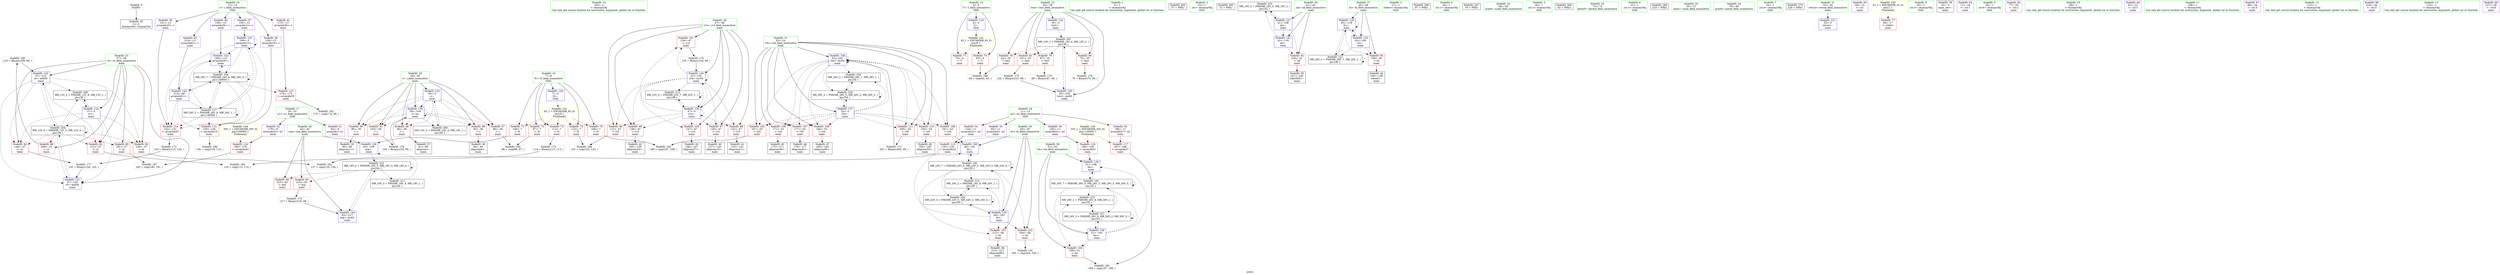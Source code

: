 digraph "SVFG" {
	label="SVFG";

	Node0x562cc127c0b0 [shape=record,color=grey,label="{NodeID: 0\nNullPtr}"];
	Node0x562cc127c0b0 -> Node0x562cc12a01e0[style=solid];
	Node0x562cc12a9d90 [shape=record,color=grey,label="{NodeID: 180\n210 = Binary(209, 69, )\n}"];
	Node0x562cc12a9d90 -> Node0x562cc12a79a0[style=solid];
	Node0x562cc12a0d70 [shape=record,color=red,label="{NodeID: 97\n126\<--47\n\<--i14\nmain\n}"];
	Node0x562cc12a0d70 -> Node0x562cc12a0620[style=solid];
	Node0x562cc127f880 [shape=record,color=green,label="{NodeID: 14\n163\<--1\n\<--dummyObj\nCan only get source location for instruction, argument, global var or function.}"];
	Node0x562cc12a18d0 [shape=record,color=red,label="{NodeID: 111\n200\<--53\n\<--i34\nmain\n}"];
	Node0x562cc12a18d0 -> Node0x562cc12a9010[style=solid];
	Node0x562cc129fd80 [shape=record,color=green,label="{NodeID: 28\n47\<--48\ni14\<--i14_field_insensitive\nmain\n}"];
	Node0x562cc129fd80 -> Node0x562cc12a0ca0[style=solid];
	Node0x562cc129fd80 -> Node0x562cc12a0d70[style=solid];
	Node0x562cc129fd80 -> Node0x562cc12a0e40[style=solid];
	Node0x562cc129fd80 -> Node0x562cc12a0f10[style=solid];
	Node0x562cc129fd80 -> Node0x562cc12a0fe0[style=solid];
	Node0x562cc129fd80 -> Node0x562cc12a10b0[style=solid];
	Node0x562cc129fd80 -> Node0x562cc12a6fe0[style=solid];
	Node0x562cc129fd80 -> Node0x562cc12a7320[style=solid];
	Node0x562cc12b7060 [shape=record,color=black,label="{NodeID: 208\nMR_12V_2 = PHI(MR_12V_8, MR_12V_1, )\npts\{38 \}\n}"];
	Node0x562cc12b7060 -> Node0x562cc12a6a30[style=dashed];
	Node0x562cc12a6bd0 [shape=record,color=blue,label="{NodeID: 125\n100\<--5\narrayidx12\<--\nmain\n}"];
	Node0x562cc12a6bd0 -> Node0x562cc12a19a0[style=dashed];
	Node0x562cc12a6bd0 -> Node0x562cc12a1b40[style=dashed];
	Node0x562cc12a6bd0 -> Node0x562cc12a6bd0[style=dashed];
	Node0x562cc12a6bd0 -> Node0x562cc12a7180[style=dashed];
	Node0x562cc12a6bd0 -> Node0x562cc12b6660[style=dashed];
	Node0x562cc12a6bd0 -> Node0x562cc12ba160[style=dashed];
	Node0x562cc12a07c0 [shape=record,color=black,label="{NodeID: 42\n140\<--139\nidxprom24\<--\nmain\n}"];
	Node0x562cc12a7730 [shape=record,color=blue,label="{NodeID: 139\n51\<--196\nbn\<--\nmain\n}"];
	Node0x562cc12a7730 -> Node0x562cc12b2560[style=dashed];
	Node0x562cc12a2340 [shape=record,color=purple,label="{NodeID: 56\n195\<--11\narrayidx51\<--a2\nmain\n}"];
	Node0x562cc12a2340 -> Node0x562cc12a65c0[style=solid];
	Node0x562cc12a2ea0 [shape=record,color=red,label="{NodeID: 70\n63\<--4\n\<--T\nmain\n}"];
	Node0x562cc12a2ea0 -> Node0x562cc12aa990[style=solid];
	Node0x562cc12a3a00 [shape=record,color=red,label="{NodeID: 84\n144\<--37\n\<--st\nmain\n}"];
	Node0x562cc12a3a00 -> Node0x562cc12a9910[style=solid];
	Node0x562cc129f960 [shape=record,color=green,label="{NodeID: 1\n5\<--1\n\<--dummyObj\nCan only get source location for instruction, argument, global var or function.}"];
	Node0x562cc12cdc10 [shape=record,color=black,label="{NodeID: 264\n57 = PHI()\n}"];
	Node0x562cc12a9f10 [shape=record,color=grey,label="{NodeID: 181\n137 = cmp(135, 136, )\n}"];
	Node0x562cc12a0e40 [shape=record,color=red,label="{NodeID: 98\n132\<--47\n\<--i14\nmain\n}"];
	Node0x562cc12a0e40 -> Node0x562cc12a06f0[style=solid];
	Node0x562cc127c840 [shape=record,color=green,label="{NodeID: 15\n4\<--6\nT\<--T_field_insensitive\nGlob }"];
	Node0x562cc127c840 -> Node0x562cc12a2ea0[style=solid];
	Node0x562cc127c840 -> Node0x562cc12a2f70[style=solid];
	Node0x562cc127c840 -> Node0x562cc12a6690[style=solid];
	Node0x562cc12a19a0 [shape=record,color=red,label="{NodeID: 112\n129\<--128\n\<--arrayidx19\nmain\n}"];
	Node0x562cc12a19a0 -> Node0x562cc12aa690[style=solid];
	Node0x562cc129fe10 [shape=record,color=green,label="{NodeID: 29\n49\<--50\nbi\<--bi_field_insensitive\nmain\n}"];
	Node0x562cc129fe10 -> Node0x562cc12a1180[style=solid];
	Node0x562cc129fe10 -> Node0x562cc12a1250[style=solid];
	Node0x562cc129fe10 -> Node0x562cc12a73f0[style=solid];
	Node0x562cc129fe10 -> Node0x562cc12a7660[style=solid];
	Node0x562cc12b7560 [shape=record,color=black,label="{NodeID: 209\nMR_14V_2 = PHI(MR_14V_4, MR_14V_1, )\npts\{40 \}\n}"];
	Node0x562cc12b7560 -> Node0x562cc12a6b00[style=dashed];
	Node0x562cc12a6ca0 [shape=record,color=blue,label="{NodeID: 126\n39\<--104\ni\<--inc\nmain\n}"];
	Node0x562cc12a6ca0 -> Node0x562cc12a3c70[style=dashed];
	Node0x562cc12a6ca0 -> Node0x562cc12a3d40[style=dashed];
	Node0x562cc12a6ca0 -> Node0x562cc12a3e10[style=dashed];
	Node0x562cc12a6ca0 -> Node0x562cc12a3ee0[style=dashed];
	Node0x562cc12a6ca0 -> Node0x562cc12a3fb0[style=dashed];
	Node0x562cc12a6ca0 -> Node0x562cc12a6ca0[style=dashed];
	Node0x562cc12a6ca0 -> Node0x562cc12b7560[style=dashed];
	Node0x562cc12a0890 [shape=record,color=black,label="{NodeID: 43\n148\<--147\nidxprom27\<--\nmain\n}"];
	Node0x562cc12bbf60 [shape=record,color=black,label="{NodeID: 223\nMR_18V_4 = PHI(MR_18V_5, MR_18V_3, MR_18V_4, )\npts\{44 \}\n}"];
	Node0x562cc12bbf60 -> Node0x562cc12a4150[style=dashed];
	Node0x562cc12bbf60 -> Node0x562cc12a4220[style=dashed];
	Node0x562cc12bbf60 -> Node0x562cc12a7b40[style=dashed];
	Node0x562cc12bbf60 -> Node0x562cc12b7f60[style=dashed];
	Node0x562cc12bbf60 -> Node0x562cc12bbf60[style=dashed];
	Node0x562cc12a7800 [shape=record,color=blue,label="{NodeID: 140\n53\<--201\ni34\<--inc54\nmain\n}"];
	Node0x562cc12a7800 -> Node0x562cc12a13f0[style=dashed];
	Node0x562cc12a7800 -> Node0x562cc12a14c0[style=dashed];
	Node0x562cc12a7800 -> Node0x562cc12a1590[style=dashed];
	Node0x562cc12a7800 -> Node0x562cc12a1660[style=dashed];
	Node0x562cc12a7800 -> Node0x562cc12a1730[style=dashed];
	Node0x562cc12a7800 -> Node0x562cc12a1800[style=dashed];
	Node0x562cc12a7800 -> Node0x562cc12a18d0[style=dashed];
	Node0x562cc12a7800 -> Node0x562cc12a7800[style=dashed];
	Node0x562cc12a7800 -> Node0x562cc12b9c60[style=dashed];
	Node0x562cc12a7800 -> Node0x562cc12bd860[style=dashed];
	Node0x562cc12a2410 [shape=record,color=purple,label="{NodeID: 57\n100\<--13\narrayidx12\<--r\nmain\n}"];
	Node0x562cc12a2410 -> Node0x562cc12a6bd0[style=solid];
	Node0x562cc12a2f70 [shape=record,color=red,label="{NodeID: 71\n70\<--4\n\<--T\nmain\n}"];
	Node0x562cc12a3ad0 [shape=record,color=red,label="{NodeID: 85\n181\<--37\n\<--st\nmain\n}"];
	Node0x562cc12a3ad0 -> Node0x562cc12aa810[style=solid];
	Node0x562cc1280d70 [shape=record,color=green,label="{NodeID: 2\n15\<--1\n.str\<--dummyObj\nGlob }"];
	Node0x562cc12cdd10 [shape=record,color=black,label="{NodeID: 265\n72 = PHI()\n}"];
	Node0x562cc12aa090 [shape=record,color=grey,label="{NodeID: 182\n175 = cmp(174, 69, )\n}"];
	Node0x562cc12a0f10 [shape=record,color=red,label="{NodeID: 99\n139\<--47\n\<--i14\nmain\n}"];
	Node0x562cc12a0f10 -> Node0x562cc12a07c0[style=solid];
	Node0x562cc127c910 [shape=record,color=green,label="{NodeID: 16\n7\<--8\nN\<--N_field_insensitive\nGlob }"];
	Node0x562cc127c910 -> Node0x562cc12a3040[style=solid];
	Node0x562cc127c910 -> Node0x562cc12a3110[style=solid];
	Node0x562cc127c910 -> Node0x562cc12a31e0[style=solid];
	Node0x562cc127c910 -> Node0x562cc12a32b0[style=solid];
	Node0x562cc127c910 -> Node0x562cc12a3380[style=solid];
	Node0x562cc127c910 -> Node0x562cc12a6790[style=solid];
	Node0x562cc12a1a70 [shape=record,color=red,label="{NodeID: 113\n135\<--134\n\<--arrayidx22\nmain\n}"];
	Node0x562cc12a1a70 -> Node0x562cc12a9f10[style=solid];
	Node0x562cc129fea0 [shape=record,color=green,label="{NodeID: 30\n51\<--52\nbn\<--bn_field_insensitive\nmain\n}"];
	Node0x562cc129fea0 -> Node0x562cc12a1320[style=solid];
	Node0x562cc129fea0 -> Node0x562cc12a74c0[style=solid];
	Node0x562cc129fea0 -> Node0x562cc12a7730[style=solid];
	Node0x562cc12b7a60 [shape=record,color=black,label="{NodeID: 210\nMR_16V_2 = PHI(MR_16V_5, MR_16V_1, )\npts\{42 \}\n}"];
	Node0x562cc12b7a60 -> Node0x562cc12a6d70[style=dashed];
	Node0x562cc12a6d70 [shape=record,color=blue,label="{NodeID: 127\n41\<--108\nok\<--\nmain\n}"];
	Node0x562cc12a6d70 -> Node0x562cc12a4080[style=dashed];
	Node0x562cc12a6d70 -> Node0x562cc12a78d0[style=dashed];
	Node0x562cc12a6d70 -> Node0x562cc12b7a60[style=dashed];
	Node0x562cc12a0960 [shape=record,color=black,label="{NodeID: 44\n159\<--158\ntobool\<--\nmain\n}"];
	Node0x562cc12a78d0 [shape=record,color=blue,label="{NodeID: 141\n41\<--119\nok\<--\nmain\n}"];
	Node0x562cc12a78d0 -> Node0x562cc12a4080[style=dashed];
	Node0x562cc12a78d0 -> Node0x562cc12b7a60[style=dashed];
	Node0x562cc12a24e0 [shape=record,color=purple,label="{NodeID: 58\n128\<--13\narrayidx19\<--r\nmain\n}"];
	Node0x562cc12a24e0 -> Node0x562cc12a19a0[style=solid];
	Node0x562cc12a3040 [shape=record,color=red,label="{NodeID: 72\n87\<--7\n\<--N\nmain\n}"];
	Node0x562cc12a3040 -> Node0x562cc12aa510[style=solid];
	Node0x562cc12a3ba0 [shape=record,color=red,label="{NodeID: 86\n209\<--37\n\<--st\nmain\n}"];
	Node0x562cc12a3ba0 -> Node0x562cc12a9d90[style=solid];
	Node0x562cc1280e00 [shape=record,color=green,label="{NodeID: 3\n17\<--1\nstderr\<--dummyObj\nGlob }"];
	Node0x562cc12cde10 [shape=record,color=black,label="{NodeID: 266\n97 = PHI()\n}"];
	Node0x562cc12aa210 [shape=record,color=grey,label="{NodeID: 183\n169 = cmp(167, 168, )\n}"];
	Node0x562cc12a0fe0 [shape=record,color=red,label="{NodeID: 100\n147\<--47\n\<--i14\nmain\n}"];
	Node0x562cc12a0fe0 -> Node0x562cc12a0890[style=solid];
	Node0x562cc127c9e0 [shape=record,color=green,label="{NodeID: 17\n9\<--10\na1\<--a1_field_insensitive\nGlob }"];
	Node0x562cc127c9e0 -> Node0x562cc12a1f30[style=solid];
	Node0x562cc127c9e0 -> Node0x562cc12a2000[style=solid];
	Node0x562cc12a1b40 [shape=record,color=red,label="{NodeID: 114\n142\<--141\n\<--arrayidx25\nmain\n}"];
	Node0x562cc12a1b40 -> Node0x562cc12a9190[style=solid];
	Node0x562cc129ff30 [shape=record,color=green,label="{NodeID: 31\n53\<--54\ni34\<--i34_field_insensitive\nmain\n}"];
	Node0x562cc129ff30 -> Node0x562cc12a13f0[style=solid];
	Node0x562cc129ff30 -> Node0x562cc12a14c0[style=solid];
	Node0x562cc129ff30 -> Node0x562cc12a1590[style=solid];
	Node0x562cc129ff30 -> Node0x562cc12a1660[style=solid];
	Node0x562cc129ff30 -> Node0x562cc12a1730[style=solid];
	Node0x562cc129ff30 -> Node0x562cc12a1800[style=solid];
	Node0x562cc129ff30 -> Node0x562cc12a18d0[style=solid];
	Node0x562cc129ff30 -> Node0x562cc12a7590[style=solid];
	Node0x562cc129ff30 -> Node0x562cc12a7800[style=solid];
	Node0x562cc12b7f60 [shape=record,color=black,label="{NodeID: 211\nMR_18V_2 = PHI(MR_18V_4, MR_18V_1, )\npts\{44 \}\n}"];
	Node0x562cc12b7f60 -> Node0x562cc12a6e40[style=dashed];
	Node0x562cc12a6e40 [shape=record,color=blue,label="{NodeID: 128\n43\<--109\nerg\<--\nmain\n}"];
	Node0x562cc12a6e40 -> Node0x562cc12bbf60[style=dashed];
	Node0x562cc12a0a30 [shape=record,color=black,label="{NodeID: 45\n172\<--171\nidxprom38\<--\nmain\n}"];
	Node0x562cc12a79a0 [shape=record,color=blue,label="{NodeID: 142\n37\<--210\nst\<--add59\nmain\n}"];
	Node0x562cc12a79a0 -> Node0x562cc12a3860[style=dashed];
	Node0x562cc12a79a0 -> Node0x562cc12a3930[style=dashed];
	Node0x562cc12a79a0 -> Node0x562cc12a3a00[style=dashed];
	Node0x562cc12a79a0 -> Node0x562cc12a70b0[style=dashed];
	Node0x562cc12a79a0 -> Node0x562cc12b5c60[style=dashed];
	Node0x562cc12a79a0 -> Node0x562cc12b7060[style=dashed];
	Node0x562cc12a25b0 [shape=record,color=purple,label="{NodeID: 59\n141\<--13\narrayidx25\<--r\nmain\n}"];
	Node0x562cc12a25b0 -> Node0x562cc12a1b40[style=solid];
	Node0x562cc12a3110 [shape=record,color=red,label="{NodeID: 73\n109\<--7\n\<--N\nmain\n}"];
	Node0x562cc12a3110 -> Node0x562cc12a6e40[style=solid];
	Node0x562cc12a8e90 [shape=record,color=grey,label="{NodeID: 170\n155 = Binary(154, 69, )\n}"];
	Node0x562cc12a8e90 -> Node0x562cc12a7320[style=solid];
	Node0x562cc12a3c70 [shape=record,color=red,label="{NodeID: 87\n86\<--39\n\<--i\nmain\n}"];
	Node0x562cc12a3c70 -> Node0x562cc12aa510[style=solid];
	Node0x562cc127c640 [shape=record,color=green,label="{NodeID: 4\n18\<--1\n.str.1\<--dummyObj\nGlob }"];
	Node0x562cc12ce280 [shape=record,color=black,label="{NodeID: 267\n78 = PHI()\n}"];
	Node0x562cc12aa390 [shape=record,color=grey,label="{NodeID: 184\n116 = cmp(112, 114, )\n}"];
	Node0x562cc12a10b0 [shape=record,color=red,label="{NodeID: 101\n154\<--47\n\<--i14\nmain\n}"];
	Node0x562cc12a10b0 -> Node0x562cc12a8e90[style=solid];
	Node0x562cc1280200 [shape=record,color=green,label="{NodeID: 18\n11\<--12\na2\<--a2_field_insensitive\nGlob }"];
	Node0x562cc1280200 -> Node0x562cc12a20d0[style=solid];
	Node0x562cc1280200 -> Node0x562cc12a21a0[style=solid];
	Node0x562cc1280200 -> Node0x562cc12a2270[style=solid];
	Node0x562cc1280200 -> Node0x562cc12a2340[style=solid];
	Node0x562cc12a1c10 [shape=record,color=red,label="{NodeID: 115\n174\<--173\n\<--arrayidx39\nmain\n}"];
	Node0x562cc12a1c10 -> Node0x562cc12aa090[style=solid];
	Node0x562cc129ffc0 [shape=record,color=green,label="{NodeID: 32\n58\<--59\nscanf\<--scanf_field_insensitive\n}"];
	Node0x562cc12b8460 [shape=record,color=black,label="{NodeID: 212\nMR_20V_2 = PHI(MR_20V_7, MR_20V_1, )\npts\{46 \}\n}"];
	Node0x562cc12b8460 -> Node0x562cc12a6f10[style=dashed];
	Node0x562cc12b8460 -> Node0x562cc12b8460[style=dashed];
	Node0x562cc12a6f10 [shape=record,color=blue,label="{NodeID: 129\n45\<--119\nfo\<--\nmain\n}"];
	Node0x562cc12a6f10 -> Node0x562cc12a42f0[style=dashed];
	Node0x562cc12a6f10 -> Node0x562cc12a6f10[style=dashed];
	Node0x562cc12a6f10 -> Node0x562cc12a7250[style=dashed];
	Node0x562cc12a6f10 -> Node0x562cc12b8460[style=dashed];
	Node0x562cc12a0b00 [shape=record,color=black,label="{NodeID: 46\n178\<--177\nidxprom42\<--\nmain\n}"];
	Node0x562cc12bce60 [shape=record,color=black,label="{NodeID: 226\nMR_24V_3 = PHI(MR_24V_5, MR_24V_2, MR_24V_3, )\npts\{50 \}\n}"];
	Node0x562cc12bce60 -> Node0x562cc12a73f0[style=dashed];
	Node0x562cc12bce60 -> Node0x562cc12b8e60[style=dashed];
	Node0x562cc12bce60 -> Node0x562cc12bce60[style=dashed];
	Node0x562cc12a7a70 [shape=record,color=blue,label="{NodeID: 143\n214\<--69\narrayidx61\<--\nmain\n}"];
	Node0x562cc12a7a70 -> Node0x562cc12a19a0[style=dashed];
	Node0x562cc12a7a70 -> Node0x562cc12a1b40[style=dashed];
	Node0x562cc12a7a70 -> Node0x562cc12a7180[style=dashed];
	Node0x562cc12a7a70 -> Node0x562cc12b6660[style=dashed];
	Node0x562cc12a7a70 -> Node0x562cc12ba160[style=dashed];
	Node0x562cc12a2680 [shape=record,color=purple,label="{NodeID: 60\n149\<--13\narrayidx28\<--r\nmain\n}"];
	Node0x562cc12a2680 -> Node0x562cc12a7180[style=solid];
	Node0x562cc12a31e0 [shape=record,color=red,label="{NodeID: 74\n113\<--7\n\<--N\nmain\n}"];
	Node0x562cc12a31e0 -> Node0x562cc12a9490[style=solid];
	Node0x562cc12a9010 [shape=record,color=grey,label="{NodeID: 171\n201 = Binary(200, 69, )\n}"];
	Node0x562cc12a9010 -> Node0x562cc12a7800[style=solid];
	Node0x562cc12a3d40 [shape=record,color=red,label="{NodeID: 88\n90\<--39\n\<--i\nmain\n}"];
	Node0x562cc12a3d40 -> Node0x562cc12a03b0[style=solid];
	Node0x562cc127c6d0 [shape=record,color=green,label="{NodeID: 5\n20\<--1\n.str.2\<--dummyObj\nGlob }"];
	Node0x562cc12ce380 [shape=record,color=black,label="{NodeID: 268\n82 = PHI()\n}"];
	Node0x562cc12aa510 [shape=record,color=grey,label="{NodeID: 185\n88 = cmp(86, 87, )\n}"];
	Node0x562cc12a1180 [shape=record,color=red,label="{NodeID: 102\n204\<--49\n\<--bi\nmain\n}"];
	Node0x562cc12a1180 -> Node0x562cc12aae10[style=solid];
	Node0x562cc12802d0 [shape=record,color=green,label="{NodeID: 19\n13\<--14\nr\<--r_field_insensitive\nGlob }"];
	Node0x562cc12802d0 -> Node0x562cc12a2410[style=solid];
	Node0x562cc12802d0 -> Node0x562cc12a24e0[style=solid];
	Node0x562cc12802d0 -> Node0x562cc12a25b0[style=solid];
	Node0x562cc12802d0 -> Node0x562cc12a2680[style=solid];
	Node0x562cc12802d0 -> Node0x562cc12a2750[style=solid];
	Node0x562cc12802d0 -> Node0x562cc12a2820[style=solid];
	Node0x562cc12a6420 [shape=record,color=red,label="{NodeID: 116\n180\<--179\n\<--arrayidx43\nmain\n}"];
	Node0x562cc12a6420 -> Node0x562cc12aa810[style=solid];
	Node0x562cc12a0050 [shape=record,color=green,label="{NodeID: 33\n73\<--74\nfprintf\<--fprintf_field_insensitive\n}"];
	Node0x562cc12b8960 [shape=record,color=black,label="{NodeID: 213\nMR_22V_2 = PHI(MR_22V_7, MR_22V_1, )\npts\{48 \}\n}"];
	Node0x562cc12b8960 -> Node0x562cc12a6fe0[style=dashed];
	Node0x562cc12b8960 -> Node0x562cc12b8960[style=dashed];
	Node0x562cc12a6fe0 [shape=record,color=blue,label="{NodeID: 130\n47\<--5\ni14\<--\nmain\n}"];
	Node0x562cc12a6fe0 -> Node0x562cc12a0ca0[style=dashed];
	Node0x562cc12a6fe0 -> Node0x562cc12a0d70[style=dashed];
	Node0x562cc12a6fe0 -> Node0x562cc12a0e40[style=dashed];
	Node0x562cc12a6fe0 -> Node0x562cc12a0f10[style=dashed];
	Node0x562cc12a6fe0 -> Node0x562cc12a0fe0[style=dashed];
	Node0x562cc12a6fe0 -> Node0x562cc12a10b0[style=dashed];
	Node0x562cc12a6fe0 -> Node0x562cc12a6fe0[style=dashed];
	Node0x562cc12a6fe0 -> Node0x562cc12a7320[style=dashed];
	Node0x562cc12a6fe0 -> Node0x562cc12b8960[style=dashed];
	Node0x562cc12a0bd0 [shape=record,color=black,label="{NodeID: 47\n185\<--184\nidxprom46\<--\nmain\n}"];
	Node0x562cc12bd360 [shape=record,color=black,label="{NodeID: 227\nMR_26V_3 = PHI(MR_26V_5, MR_26V_2, MR_26V_3, )\npts\{52 \}\n}"];
	Node0x562cc12bd360 -> Node0x562cc12a74c0[style=dashed];
	Node0x562cc12bd360 -> Node0x562cc12b9b70[style=dashed];
	Node0x562cc12bd360 -> Node0x562cc12bd360[style=dashed];
	Node0x562cc12a7b40 [shape=record,color=blue,label="{NodeID: 144\n43\<--217\nerg\<--inc62\nmain\n}"];
	Node0x562cc12a7b40 -> Node0x562cc12bbf60[style=dashed];
	Node0x562cc12a2750 [shape=record,color=purple,label="{NodeID: 61\n173\<--13\narrayidx39\<--r\nmain\n}"];
	Node0x562cc12a2750 -> Node0x562cc12a1c10[style=solid];
	Node0x562cc12a32b0 [shape=record,color=red,label="{NodeID: 75\n123\<--7\n\<--N\nmain\n}"];
	Node0x562cc12a32b0 -> Node0x562cc12aab10[style=solid];
	Node0x562cc12a9190 [shape=record,color=grey,label="{NodeID: 172\n143 = Binary(115, 142, )\n}"];
	Node0x562cc12a9190 -> Node0x562cc12a9910[style=solid];
	Node0x562cc12a3e10 [shape=record,color=red,label="{NodeID: 89\n93\<--39\n\<--i\nmain\n}"];
	Node0x562cc12a3e10 -> Node0x562cc12a0480[style=solid];
	Node0x562cc127f320 [shape=record,color=green,label="{NodeID: 6\n22\<--1\n.str.3\<--dummyObj\nGlob }"];
	Node0x562cc12ce480 [shape=record,color=black,label="{NodeID: 269\n225 = PHI()\n}"];
	Node0x562cc12aa690 [shape=record,color=grey,label="{NodeID: 186\n130 = cmp(129, 115, )\n}"];
	Node0x562cc12a1250 [shape=record,color=red,label="{NodeID: 103\n212\<--49\n\<--bi\nmain\n}"];
	Node0x562cc12a1250 -> Node0x562cc12a1d90[style=solid];
	Node0x562cc12803d0 [shape=record,color=green,label="{NodeID: 20\n30\<--31\nmain\<--main_field_insensitive\n}"];
	Node0x562cc12a64f0 [shape=record,color=red,label="{NodeID: 117\n187\<--186\n\<--arrayidx47\nmain\n}"];
	Node0x562cc12a64f0 -> Node0x562cc12aac90[style=solid];
	Node0x562cc12a00e0 [shape=record,color=green,label="{NodeID: 34\n79\<--80\nprintf\<--printf_field_insensitive\n}"];
	Node0x562cc12b8e60 [shape=record,color=black,label="{NodeID: 214\nMR_24V_2 = PHI(MR_24V_8, MR_24V_1, )\npts\{50 \}\n}"];
	Node0x562cc12b8e60 -> Node0x562cc12bce60[style=dashed];
	Node0x562cc12a70b0 [shape=record,color=blue,label="{NodeID: 131\n37\<--145\nst\<--add26\nmain\n}"];
	Node0x562cc12a70b0 -> Node0x562cc12b5c60[style=dashed];
	Node0x562cc12a1cc0 [shape=record,color=black,label="{NodeID: 48\n194\<--193\nidxprom50\<--\nmain\n}"];
	Node0x562cc12bd860 [shape=record,color=black,label="{NodeID: 228\nMR_28V_3 = PHI(MR_28V_5, MR_28V_2, MR_28V_3, )\npts\{54 \}\n}"];
	Node0x562cc12bd860 -> Node0x562cc12a7590[style=dashed];
	Node0x562cc12bd860 -> Node0x562cc12b9c60[style=dashed];
	Node0x562cc12bd860 -> Node0x562cc12bd860[style=dashed];
	Node0x562cc12a7c10 [shape=record,color=blue,label="{NodeID: 145\n35\<--232\ntest\<--inc69\nmain\n}"];
	Node0x562cc12a7c10 -> Node0x562cc12b6b60[style=dashed];
	Node0x562cc12a2820 [shape=record,color=purple,label="{NodeID: 62\n214\<--13\narrayidx61\<--r\nmain\n}"];
	Node0x562cc12a2820 -> Node0x562cc12a7a70[style=solid];
	Node0x562cc12a3380 [shape=record,color=red,label="{NodeID: 76\n168\<--7\n\<--N\nmain\n}"];
	Node0x562cc12a3380 -> Node0x562cc12aa210[style=solid];
	Node0x562cc12a9310 [shape=record,color=grey,label="{NodeID: 173\n217 = Binary(216, 69, )\n}"];
	Node0x562cc12a9310 -> Node0x562cc12a7b40[style=solid];
	Node0x562cc12a3ee0 [shape=record,color=red,label="{NodeID: 90\n98\<--39\n\<--i\nmain\n}"];
	Node0x562cc12a3ee0 -> Node0x562cc12a0550[style=solid];
	Node0x562cc127f3b0 [shape=record,color=green,label="{NodeID: 7\n24\<--1\n.str.4\<--dummyObj\nGlob }"];
	Node0x562cc12ce580 [shape=record,color=black,label="{NodeID: 270\n228 = PHI()\n}"];
	Node0x562cc12aa810 [shape=record,color=grey,label="{NodeID: 187\n182 = cmp(180, 181, )\n}"];
	Node0x562cc12a1320 [shape=record,color=red,label="{NodeID: 104\n188\<--51\n\<--bn\nmain\n}"];
	Node0x562cc12a1320 -> Node0x562cc12aac90[style=solid];
	Node0x562cc12804d0 [shape=record,color=green,label="{NodeID: 21\n33\<--34\nretval\<--retval_field_insensitive\nmain\n}"];
	Node0x562cc12804d0 -> Node0x562cc12a6890[style=solid];
	Node0x562cc12a65c0 [shape=record,color=red,label="{NodeID: 118\n196\<--195\n\<--arrayidx51\nmain\n}"];
	Node0x562cc12a65c0 -> Node0x562cc12a7730[style=solid];
	Node0x562cc12a01e0 [shape=record,color=black,label="{NodeID: 35\n2\<--3\ndummyVal\<--dummyVal\n}"];
	Node0x562cc12b9b70 [shape=record,color=black,label="{NodeID: 215\nMR_26V_2 = PHI(MR_26V_8, MR_26V_1, )\npts\{52 \}\n}"];
	Node0x562cc12b9b70 -> Node0x562cc12bd360[style=dashed];
	Node0x562cc12a7180 [shape=record,color=blue,label="{NodeID: 132\n149\<--115\narrayidx28\<--\nmain\n}"];
	Node0x562cc12a7180 -> Node0x562cc12b6660[style=dashed];
	Node0x562cc12a1d90 [shape=record,color=black,label="{NodeID: 49\n213\<--212\nidxprom60\<--\nmain\n}"];
	Node0x562cc12a28f0 [shape=record,color=purple,label="{NodeID: 63\n56\<--15\n\<--.str\nmain\n}"];
	Node0x562cc12a3450 [shape=record,color=red,label="{NodeID: 77\n66\<--17\n\<--stderr\nmain\n}"];
	Node0x562cc12a9490 [shape=record,color=grey,label="{NodeID: 174\n114 = Binary(115, 113, )\n}"];
	Node0x562cc12a9490 -> Node0x562cc12aa390[style=solid];
	Node0x562cc12a3fb0 [shape=record,color=red,label="{NodeID: 91\n103\<--39\n\<--i\nmain\n}"];
	Node0x562cc12a3fb0 -> Node0x562cc12a9790[style=solid];
	Node0x562cc127cb40 [shape=record,color=green,label="{NodeID: 8\n26\<--1\n.str.5\<--dummyObj\nGlob }"];
	Node0x562cc12aa990 [shape=record,color=grey,label="{NodeID: 188\n64 = cmp(62, 63, )\n}"];
	Node0x562cc12a13f0 [shape=record,color=red,label="{NodeID: 105\n167\<--53\n\<--i34\nmain\n}"];
	Node0x562cc12a13f0 -> Node0x562cc12aa210[style=solid];
	Node0x562cc12805a0 [shape=record,color=green,label="{NodeID: 22\n35\<--36\ntest\<--test_field_insensitive\nmain\n}"];
	Node0x562cc12805a0 -> Node0x562cc12a3520[style=solid];
	Node0x562cc12805a0 -> Node0x562cc12a35f0[style=solid];
	Node0x562cc12805a0 -> Node0x562cc12a36c0[style=solid];
	Node0x562cc12805a0 -> Node0x562cc12a3790[style=solid];
	Node0x562cc12805a0 -> Node0x562cc12a6960[style=solid];
	Node0x562cc12805a0 -> Node0x562cc12a7c10[style=solid];
	Node0x562cc12a6690 [shape=record,color=blue,label="{NodeID: 119\n4\<--5\nT\<--\nGlob }"];
	Node0x562cc12a6690 -> Node0x562cc12bed80[style=dashed];
	Node0x562cc12a02e0 [shape=record,color=black,label="{NodeID: 36\n32\<--5\nmain_ret\<--\nmain\n}"];
	Node0x562cc12b9c60 [shape=record,color=black,label="{NodeID: 216\nMR_28V_2 = PHI(MR_28V_7, MR_28V_1, )\npts\{54 \}\n}"];
	Node0x562cc12b9c60 -> Node0x562cc12bd860[style=dashed];
	Node0x562cc12a7250 [shape=record,color=blue,label="{NodeID: 133\n45\<--108\nfo\<--\nmain\n}"];
	Node0x562cc12a7250 -> Node0x562cc12a42f0[style=dashed];
	Node0x562cc12a7250 -> Node0x562cc12a6f10[style=dashed];
	Node0x562cc12a7250 -> Node0x562cc12b8460[style=dashed];
	Node0x562cc12a1e60 [shape=record,color=black,label="{NodeID: 50\n221\<--220\ntobool63\<--\nmain\n}"];
	Node0x562cc12be260 [shape=record,color=yellow,style=double,label="{NodeID: 230\n2V_1 = ENCHI(MR_2V_0)\npts\{1 \}\nFun[main]}"];
	Node0x562cc12be260 -> Node0x562cc12a3450[style=dashed];
	Node0x562cc12a29c0 [shape=record,color=purple,label="{NodeID: 64\n71\<--18\n\<--.str.1\nmain\n}"];
	Node0x562cc12bf8e0 [shape=record,color=yellow,style=double,label="{NodeID: 244\n30V_1 = ENCHI(MR_30V_0)\npts\{100000 \}\nFun[main]}"];
	Node0x562cc12bf8e0 -> Node0x562cc12a6420[style=dashed];
	Node0x562cc12a3520 [shape=record,color=red,label="{NodeID: 78\n62\<--35\n\<--test\nmain\n}"];
	Node0x562cc12a3520 -> Node0x562cc12aa990[style=solid];
	Node0x562cc12a9610 [shape=record,color=grey,label="{NodeID: 175\n232 = Binary(231, 69, )\n}"];
	Node0x562cc12a9610 -> Node0x562cc12a7c10[style=solid];
	Node0x562cc12a4080 [shape=record,color=red,label="{NodeID: 92\n220\<--41\n\<--ok\nmain\n}"];
	Node0x562cc12a4080 -> Node0x562cc12a1e60[style=solid];
	Node0x562cc127cbd0 [shape=record,color=green,label="{NodeID: 9\n28\<--1\n.str.6\<--dummyObj\nGlob }"];
	Node0x562cc12aab10 [shape=record,color=grey,label="{NodeID: 189\n124 = cmp(122, 123, )\n}"];
	Node0x562cc12a14c0 [shape=record,color=red,label="{NodeID: 106\n171\<--53\n\<--i34\nmain\n}"];
	Node0x562cc12a14c0 -> Node0x562cc12a0a30[style=solid];
	Node0x562cc1280670 [shape=record,color=green,label="{NodeID: 23\n37\<--38\nst\<--st_field_insensitive\nmain\n}"];
	Node0x562cc1280670 -> Node0x562cc12a3860[style=solid];
	Node0x562cc1280670 -> Node0x562cc12a3930[style=solid];
	Node0x562cc1280670 -> Node0x562cc12a3a00[style=solid];
	Node0x562cc1280670 -> Node0x562cc12a3ad0[style=solid];
	Node0x562cc1280670 -> Node0x562cc12a3ba0[style=solid];
	Node0x562cc1280670 -> Node0x562cc12a6a30[style=solid];
	Node0x562cc1280670 -> Node0x562cc12a70b0[style=solid];
	Node0x562cc1280670 -> Node0x562cc12a79a0[style=solid];
	Node0x562cc12a6790 [shape=record,color=blue,label="{NodeID: 120\n7\<--5\nN\<--\nGlob }"];
	Node0x562cc12a6790 -> Node0x562cc12bee60[style=dashed];
	Node0x562cc12a03b0 [shape=record,color=black,label="{NodeID: 37\n91\<--90\nidxprom\<--\nmain\n}"];
	Node0x562cc12ba160 [shape=record,color=black,label="{NodeID: 217\nMR_34V_2 = PHI(MR_34V_9, MR_34V_1, )\npts\{140000 \}\n}"];
	Node0x562cc12ba160 -> Node0x562cc12a19a0[style=dashed];
	Node0x562cc12ba160 -> Node0x562cc12a1b40[style=dashed];
	Node0x562cc12ba160 -> Node0x562cc12a6bd0[style=dashed];
	Node0x562cc12ba160 -> Node0x562cc12a7180[style=dashed];
	Node0x562cc12ba160 -> Node0x562cc12b6660[style=dashed];
	Node0x562cc12ba160 -> Node0x562cc12ba160[style=dashed];
	Node0x562cc12a7320 [shape=record,color=blue,label="{NodeID: 134\n47\<--155\ni14\<--inc30\nmain\n}"];
	Node0x562cc12a7320 -> Node0x562cc12a0ca0[style=dashed];
	Node0x562cc12a7320 -> Node0x562cc12a0d70[style=dashed];
	Node0x562cc12a7320 -> Node0x562cc12a0e40[style=dashed];
	Node0x562cc12a7320 -> Node0x562cc12a0f10[style=dashed];
	Node0x562cc12a7320 -> Node0x562cc12a0fe0[style=dashed];
	Node0x562cc12a7320 -> Node0x562cc12a10b0[style=dashed];
	Node0x562cc12a7320 -> Node0x562cc12a6fe0[style=dashed];
	Node0x562cc12a7320 -> Node0x562cc12a7320[style=dashed];
	Node0x562cc12a7320 -> Node0x562cc12b8960[style=dashed];
	Node0x562cc12a1f30 [shape=record,color=purple,label="{NodeID: 51\n92\<--9\narrayidx\<--a1\nmain\n}"];
	Node0x562cc12bed80 [shape=record,color=yellow,style=double,label="{NodeID: 231\n4V_1 = ENCHI(MR_4V_0)\npts\{6 \}\nFun[main]}"];
	Node0x562cc12bed80 -> Node0x562cc12a2ea0[style=dashed];
	Node0x562cc12bed80 -> Node0x562cc12a2f70[style=dashed];
	Node0x562cc12a2a90 [shape=record,color=purple,label="{NodeID: 65\n77\<--20\n\<--.str.2\nmain\n}"];
	Node0x562cc12bf9c0 [shape=record,color=yellow,style=double,label="{NodeID: 245\n32V_1 = ENCHI(MR_32V_0)\npts\{120000 \}\nFun[main]}"];
	Node0x562cc12bf9c0 -> Node0x562cc12a1a70[style=dashed];
	Node0x562cc12bf9c0 -> Node0x562cc12a64f0[style=dashed];
	Node0x562cc12bf9c0 -> Node0x562cc12a65c0[style=dashed];
	Node0x562cc12a35f0 [shape=record,color=red,label="{NodeID: 79\n67\<--35\n\<--test\nmain\n}"];
	Node0x562cc12a35f0 -> Node0x562cc12a9c10[style=solid];
	Node0x562cc12a9790 [shape=record,color=grey,label="{NodeID: 176\n104 = Binary(103, 69, )\n}"];
	Node0x562cc12a9790 -> Node0x562cc12a6ca0[style=solid];
	Node0x562cc12a4150 [shape=record,color=red,label="{NodeID: 93\n216\<--43\n\<--erg\nmain\n}"];
	Node0x562cc12a4150 -> Node0x562cc12a9310[style=solid];
	Node0x562cc127cc60 [shape=record,color=green,label="{NodeID: 10\n69\<--1\n\<--dummyObj\nCan only get source location for instruction, argument, global var or function.}"];
	Node0x562cc12aac90 [shape=record,color=grey,label="{NodeID: 190\n189 = cmp(187, 188, )\n}"];
	Node0x562cc12a1590 [shape=record,color=red,label="{NodeID: 107\n177\<--53\n\<--i34\nmain\n}"];
	Node0x562cc12a1590 -> Node0x562cc12a0b00[style=solid];
	Node0x562cc1280740 [shape=record,color=green,label="{NodeID: 24\n39\<--40\ni\<--i_field_insensitive\nmain\n}"];
	Node0x562cc1280740 -> Node0x562cc12a3c70[style=solid];
	Node0x562cc1280740 -> Node0x562cc12a3d40[style=solid];
	Node0x562cc1280740 -> Node0x562cc12a3e10[style=solid];
	Node0x562cc1280740 -> Node0x562cc12a3ee0[style=solid];
	Node0x562cc1280740 -> Node0x562cc12a3fb0[style=solid];
	Node0x562cc1280740 -> Node0x562cc12a6b00[style=solid];
	Node0x562cc1280740 -> Node0x562cc12a6ca0[style=solid];
	Node0x562cc12b5c60 [shape=record,color=black,label="{NodeID: 204\nMR_12V_6 = PHI(MR_12V_5, MR_12V_4, )\npts\{38 \}\n}"];
	Node0x562cc12b5c60 -> Node0x562cc12a3860[style=dashed];
	Node0x562cc12b5c60 -> Node0x562cc12a3930[style=dashed];
	Node0x562cc12b5c60 -> Node0x562cc12a3a00[style=dashed];
	Node0x562cc12b5c60 -> Node0x562cc12a3ad0[style=dashed];
	Node0x562cc12b5c60 -> Node0x562cc12a3ba0[style=dashed];
	Node0x562cc12b5c60 -> Node0x562cc12a70b0[style=dashed];
	Node0x562cc12b5c60 -> Node0x562cc12a79a0[style=dashed];
	Node0x562cc12b5c60 -> Node0x562cc12b5c60[style=dashed];
	Node0x562cc12b5c60 -> Node0x562cc12b7060[style=dashed];
	Node0x562cc12a6890 [shape=record,color=blue,label="{NodeID: 121\n33\<--5\nretval\<--\nmain\n}"];
	Node0x562cc12a0480 [shape=record,color=black,label="{NodeID: 38\n94\<--93\nidxprom8\<--\nmain\n}"];
	Node0x562cc12a73f0 [shape=record,color=blue,label="{NodeID: 135\n49\<--163\nbi\<--\nmain\n}"];
	Node0x562cc12a73f0 -> Node0x562cc12a1180[style=dashed];
	Node0x562cc12a73f0 -> Node0x562cc12a1250[style=dashed];
	Node0x562cc12a73f0 -> Node0x562cc12a7660[style=dashed];
	Node0x562cc12a73f0 -> Node0x562cc12b2060[style=dashed];
	Node0x562cc12a73f0 -> Node0x562cc12b8e60[style=dashed];
	Node0x562cc12a73f0 -> Node0x562cc12bce60[style=dashed];
	Node0x562cc12a2000 [shape=record,color=purple,label="{NodeID: 52\n179\<--9\narrayidx43\<--a1\nmain\n}"];
	Node0x562cc12a2000 -> Node0x562cc12a6420[style=solid];
	Node0x562cc12bee60 [shape=record,color=yellow,style=double,label="{NodeID: 232\n6V_1 = ENCHI(MR_6V_0)\npts\{8 \}\nFun[main]}"];
	Node0x562cc12bee60 -> Node0x562cc12a3040[style=dashed];
	Node0x562cc12bee60 -> Node0x562cc12a3110[style=dashed];
	Node0x562cc12bee60 -> Node0x562cc12a31e0[style=dashed];
	Node0x562cc12bee60 -> Node0x562cc12a32b0[style=dashed];
	Node0x562cc12bee60 -> Node0x562cc12a3380[style=dashed];
	Node0x562cc12a2b60 [shape=record,color=purple,label="{NodeID: 66\n81\<--22\n\<--.str.3\nmain\n}"];
	Node0x562cc12a36c0 [shape=record,color=red,label="{NodeID: 80\n75\<--35\n\<--test\nmain\n}"];
	Node0x562cc12a36c0 -> Node0x562cc12a9a90[style=solid];
	Node0x562cc12a9910 [shape=record,color=grey,label="{NodeID: 177\n145 = Binary(144, 143, )\n}"];
	Node0x562cc12a9910 -> Node0x562cc12a70b0[style=solid];
	Node0x562cc12a4220 [shape=record,color=red,label="{NodeID: 94\n223\<--43\n\<--erg\nmain\n}"];
	Node0x562cc127ccf0 [shape=record,color=green,label="{NodeID: 11\n108\<--1\n\<--dummyObj\nCan only get source location for instruction, argument, global var or function.}"];
	Node0x562cc12aae10 [shape=record,color=grey,label="{NodeID: 191\n205 = cmp(204, 163, )\n}"];
	Node0x562cc12a1660 [shape=record,color=red,label="{NodeID: 108\n184\<--53\n\<--i34\nmain\n}"];
	Node0x562cc12a1660 -> Node0x562cc12a0bd0[style=solid];
	Node0x562cc1280810 [shape=record,color=green,label="{NodeID: 25\n41\<--42\nok\<--ok_field_insensitive\nmain\n}"];
	Node0x562cc1280810 -> Node0x562cc12a4080[style=solid];
	Node0x562cc1280810 -> Node0x562cc12a6d70[style=solid];
	Node0x562cc1280810 -> Node0x562cc12a78d0[style=solid];
	Node0x562cc12a6960 [shape=record,color=blue,label="{NodeID: 122\n35\<--5\ntest\<--\nmain\n}"];
	Node0x562cc12a6960 -> Node0x562cc12b6b60[style=dashed];
	Node0x562cc12a0550 [shape=record,color=black,label="{NodeID: 39\n99\<--98\nidxprom11\<--\nmain\n}"];
	Node0x562cc12a74c0 [shape=record,color=blue,label="{NodeID: 136\n51\<--163\nbn\<--\nmain\n}"];
	Node0x562cc12a74c0 -> Node0x562cc12a1320[style=dashed];
	Node0x562cc12a74c0 -> Node0x562cc12a7730[style=dashed];
	Node0x562cc12a74c0 -> Node0x562cc12b2560[style=dashed];
	Node0x562cc12a74c0 -> Node0x562cc12b9b70[style=dashed];
	Node0x562cc12a74c0 -> Node0x562cc12bd360[style=dashed];
	Node0x562cc12a20d0 [shape=record,color=purple,label="{NodeID: 53\n95\<--11\narrayidx9\<--a2\nmain\n}"];
	Node0x562cc12a2c30 [shape=record,color=purple,label="{NodeID: 67\n96\<--24\n\<--.str.4\nmain\n}"];
	Node0x562cc12a3790 [shape=record,color=red,label="{NodeID: 81\n231\<--35\n\<--test\nmain\n}"];
	Node0x562cc12a3790 -> Node0x562cc12a9610[style=solid];
	Node0x562cc12a9a90 [shape=record,color=grey,label="{NodeID: 178\n76 = Binary(75, 69, )\n}"];
	Node0x562cc12a42f0 [shape=record,color=red,label="{NodeID: 95\n158\<--45\n\<--fo\nmain\n}"];
	Node0x562cc12a42f0 -> Node0x562cc12a0960[style=solid];
	Node0x562cc127f6e0 [shape=record,color=green,label="{NodeID: 12\n115\<--1\n\<--dummyObj\nCan only get source location for instruction, argument, global var or function.}"];
	Node0x562cc12b2060 [shape=record,color=black,label="{NodeID: 192\nMR_24V_7 = PHI(MR_24V_6, MR_24V_5, MR_24V_5, MR_24V_5, )\npts\{50 \}\n}"];
	Node0x562cc12b2060 -> Node0x562cc12a1180[style=dashed];
	Node0x562cc12b2060 -> Node0x562cc12a1250[style=dashed];
	Node0x562cc12b2060 -> Node0x562cc12a7660[style=dashed];
	Node0x562cc12b2060 -> Node0x562cc12b2060[style=dashed];
	Node0x562cc12b2060 -> Node0x562cc12b8e60[style=dashed];
	Node0x562cc12b2060 -> Node0x562cc12bce60[style=dashed];
	Node0x562cc12a1730 [shape=record,color=red,label="{NodeID: 109\n191\<--53\n\<--i34\nmain\n}"];
	Node0x562cc12a1730 -> Node0x562cc12a7660[style=solid];
	Node0x562cc129fc60 [shape=record,color=green,label="{NodeID: 26\n43\<--44\nerg\<--erg_field_insensitive\nmain\n}"];
	Node0x562cc129fc60 -> Node0x562cc12a4150[style=solid];
	Node0x562cc129fc60 -> Node0x562cc12a4220[style=solid];
	Node0x562cc129fc60 -> Node0x562cc12a6e40[style=solid];
	Node0x562cc129fc60 -> Node0x562cc12a7b40[style=solid];
	Node0x562cc12b6660 [shape=record,color=black,label="{NodeID: 206\nMR_34V_7 = PHI(MR_34V_6, MR_34V_5, )\npts\{140000 \}\n}"];
	Node0x562cc12b6660 -> Node0x562cc12a19a0[style=dashed];
	Node0x562cc12b6660 -> Node0x562cc12a1b40[style=dashed];
	Node0x562cc12b6660 -> Node0x562cc12a1c10[style=dashed];
	Node0x562cc12b6660 -> Node0x562cc12a7180[style=dashed];
	Node0x562cc12b6660 -> Node0x562cc12a7a70[style=dashed];
	Node0x562cc12b6660 -> Node0x562cc12b6660[style=dashed];
	Node0x562cc12b6660 -> Node0x562cc12ba160[style=dashed];
	Node0x562cc12a6a30 [shape=record,color=blue,label="{NodeID: 123\n37\<--5\nst\<--\nmain\n}"];
	Node0x562cc12a6a30 -> Node0x562cc12a3860[style=dashed];
	Node0x562cc12a6a30 -> Node0x562cc12a3930[style=dashed];
	Node0x562cc12a6a30 -> Node0x562cc12a3a00[style=dashed];
	Node0x562cc12a6a30 -> Node0x562cc12a70b0[style=dashed];
	Node0x562cc12a6a30 -> Node0x562cc12b5c60[style=dashed];
	Node0x562cc12a6a30 -> Node0x562cc12b7060[style=dashed];
	Node0x562cc12a0620 [shape=record,color=black,label="{NodeID: 40\n127\<--126\nidxprom18\<--\nmain\n}"];
	Node0x562cc12a7590 [shape=record,color=blue,label="{NodeID: 137\n53\<--5\ni34\<--\nmain\n}"];
	Node0x562cc12a7590 -> Node0x562cc12a13f0[style=dashed];
	Node0x562cc12a7590 -> Node0x562cc12a14c0[style=dashed];
	Node0x562cc12a7590 -> Node0x562cc12a1590[style=dashed];
	Node0x562cc12a7590 -> Node0x562cc12a1660[style=dashed];
	Node0x562cc12a7590 -> Node0x562cc12a1730[style=dashed];
	Node0x562cc12a7590 -> Node0x562cc12a1800[style=dashed];
	Node0x562cc12a7590 -> Node0x562cc12a18d0[style=dashed];
	Node0x562cc12a7590 -> Node0x562cc12a7800[style=dashed];
	Node0x562cc12a7590 -> Node0x562cc12b9c60[style=dashed];
	Node0x562cc12a7590 -> Node0x562cc12bd860[style=dashed];
	Node0x562cc12a21a0 [shape=record,color=purple,label="{NodeID: 54\n134\<--11\narrayidx22\<--a2\nmain\n}"];
	Node0x562cc12a21a0 -> Node0x562cc12a1a70[style=solid];
	Node0x562cc12a2d00 [shape=record,color=purple,label="{NodeID: 68\n224\<--26\n\<--.str.5\nmain\n}"];
	Node0x562cc12a3860 [shape=record,color=red,label="{NodeID: 82\n112\<--37\n\<--st\nmain\n}"];
	Node0x562cc12a3860 -> Node0x562cc12aa390[style=solid];
	Node0x562cc12a9c10 [shape=record,color=grey,label="{NodeID: 179\n68 = Binary(67, 69, )\n}"];
	Node0x562cc12a0ca0 [shape=record,color=red,label="{NodeID: 96\n122\<--47\n\<--i14\nmain\n}"];
	Node0x562cc12a0ca0 -> Node0x562cc12aab10[style=solid];
	Node0x562cc127f7b0 [shape=record,color=green,label="{NodeID: 13\n119\<--1\n\<--dummyObj\nCan only get source location for instruction, argument, global var or function.}"];
	Node0x562cc12b2560 [shape=record,color=black,label="{NodeID: 193\nMR_26V_7 = PHI(MR_26V_6, MR_26V_5, MR_26V_5, MR_26V_5, )\npts\{52 \}\n}"];
	Node0x562cc12b2560 -> Node0x562cc12a1320[style=dashed];
	Node0x562cc12b2560 -> Node0x562cc12a7730[style=dashed];
	Node0x562cc12b2560 -> Node0x562cc12b2560[style=dashed];
	Node0x562cc12b2560 -> Node0x562cc12b9b70[style=dashed];
	Node0x562cc12b2560 -> Node0x562cc12bd360[style=dashed];
	Node0x562cc12a1800 [shape=record,color=red,label="{NodeID: 110\n193\<--53\n\<--i34\nmain\n}"];
	Node0x562cc12a1800 -> Node0x562cc12a1cc0[style=solid];
	Node0x562cc129fcf0 [shape=record,color=green,label="{NodeID: 27\n45\<--46\nfo\<--fo_field_insensitive\nmain\n}"];
	Node0x562cc129fcf0 -> Node0x562cc12a42f0[style=solid];
	Node0x562cc129fcf0 -> Node0x562cc12a6f10[style=solid];
	Node0x562cc129fcf0 -> Node0x562cc12a7250[style=solid];
	Node0x562cc12b6b60 [shape=record,color=black,label="{NodeID: 207\nMR_10V_3 = PHI(MR_10V_4, MR_10V_2, )\npts\{36 \}\n}"];
	Node0x562cc12b6b60 -> Node0x562cc12a3520[style=dashed];
	Node0x562cc12b6b60 -> Node0x562cc12a35f0[style=dashed];
	Node0x562cc12b6b60 -> Node0x562cc12a36c0[style=dashed];
	Node0x562cc12b6b60 -> Node0x562cc12a3790[style=dashed];
	Node0x562cc12b6b60 -> Node0x562cc12a7c10[style=dashed];
	Node0x562cc12a6b00 [shape=record,color=blue,label="{NodeID: 124\n39\<--5\ni\<--\nmain\n}"];
	Node0x562cc12a6b00 -> Node0x562cc12a3c70[style=dashed];
	Node0x562cc12a6b00 -> Node0x562cc12a3d40[style=dashed];
	Node0x562cc12a6b00 -> Node0x562cc12a3e10[style=dashed];
	Node0x562cc12a6b00 -> Node0x562cc12a3ee0[style=dashed];
	Node0x562cc12a6b00 -> Node0x562cc12a3fb0[style=dashed];
	Node0x562cc12a6b00 -> Node0x562cc12a6ca0[style=dashed];
	Node0x562cc12a6b00 -> Node0x562cc12b7560[style=dashed];
	Node0x562cc12a06f0 [shape=record,color=black,label="{NodeID: 41\n133\<--132\nidxprom21\<--\nmain\n}"];
	Node0x562cc12a7660 [shape=record,color=blue,label="{NodeID: 138\n49\<--191\nbi\<--\nmain\n}"];
	Node0x562cc12a7660 -> Node0x562cc12b2060[style=dashed];
	Node0x562cc12a2270 [shape=record,color=purple,label="{NodeID: 55\n186\<--11\narrayidx47\<--a2\nmain\n}"];
	Node0x562cc12a2270 -> Node0x562cc12a64f0[style=solid];
	Node0x562cc12a2dd0 [shape=record,color=purple,label="{NodeID: 69\n227\<--28\n\<--.str.6\nmain\n}"];
	Node0x562cc12a3930 [shape=record,color=red,label="{NodeID: 83\n136\<--37\n\<--st\nmain\n}"];
	Node0x562cc12a3930 -> Node0x562cc12a9f10[style=solid];
}
